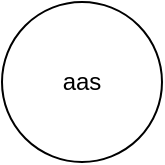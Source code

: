 <mxfile>
    <diagram id="MVSTIjZpLFFdCqa2dHfa" name="Page-1">
        <mxGraphModel dx="1323" dy="355" grid="1" gridSize="10" guides="1" tooltips="1" connect="1" arrows="1" fold="1" page="1" pageScale="1" pageWidth="850" pageHeight="1100" math="0" shadow="0">
            <root>
                <mxCell id="0"/>
                <mxCell id="1" parent="0"/>
                <mxCell id="2" value="aas" style="ellipse;whiteSpace=wrap;html=1;aspect=fixed;" vertex="1" parent="1">
                    <mxGeometry x="380" y="150" width="80" height="80" as="geometry"/>
                </mxCell>
            </root>
        </mxGraphModel>
    </diagram>
</mxfile>
